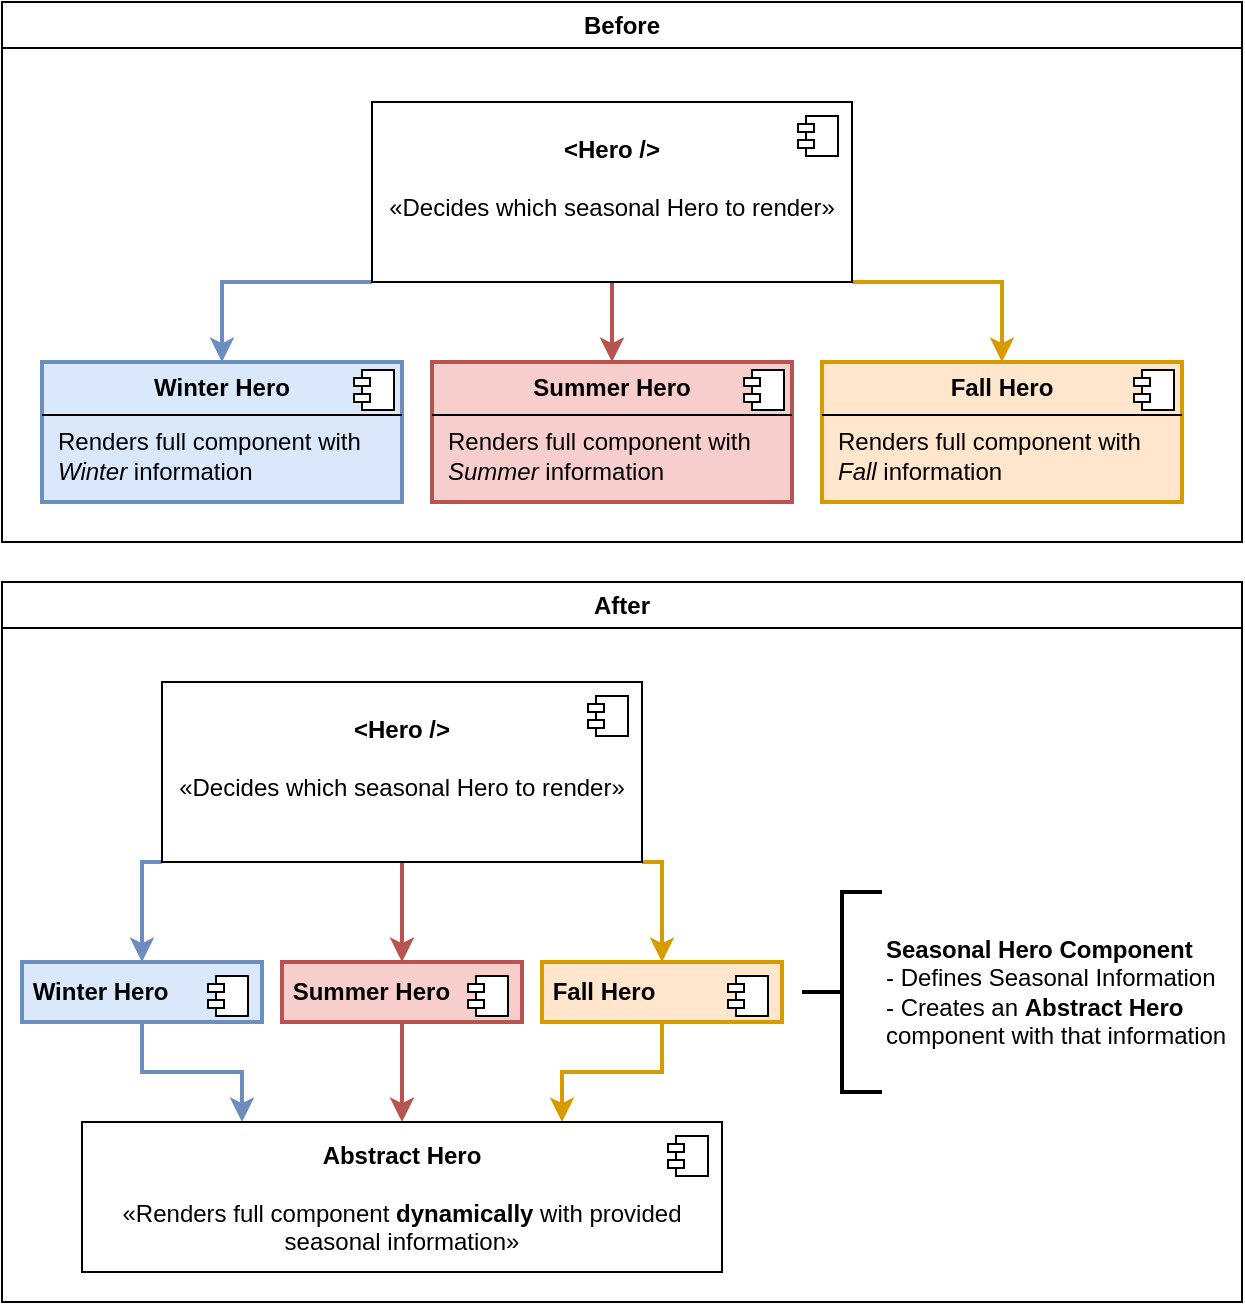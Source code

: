 <mxfile version="28.0.7">
  <diagram name="Page-1" id="cSjFrMsoXzucoti7D4QO">
    <mxGraphModel dx="844" dy="591" grid="1" gridSize="10" guides="1" tooltips="1" connect="1" arrows="1" fold="1" page="1" pageScale="1" pageWidth="850" pageHeight="1100" math="0" shadow="0">
      <root>
        <mxCell id="0" />
        <mxCell id="1" parent="0" />
        <mxCell id="saDV-E0BetmcDKzamTSy-1" value="Before" style="swimlane;whiteSpace=wrap;html=1;" vertex="1" parent="1">
          <mxGeometry x="60" y="130" width="620" height="270" as="geometry" />
        </mxCell>
        <mxCell id="saDV-E0BetmcDKzamTSy-13" style="edgeStyle=orthogonalEdgeStyle;rounded=0;orthogonalLoop=1;jettySize=auto;html=1;entryX=0.5;entryY=0;entryDx=0;entryDy=0;fillColor=#f8cecc;strokeColor=#b85450;strokeWidth=2;" edge="1" parent="saDV-E0BetmcDKzamTSy-1" source="saDV-E0BetmcDKzamTSy-2" target="saDV-E0BetmcDKzamTSy-7">
          <mxGeometry relative="1" as="geometry" />
        </mxCell>
        <mxCell id="saDV-E0BetmcDKzamTSy-14" style="edgeStyle=orthogonalEdgeStyle;rounded=0;orthogonalLoop=1;jettySize=auto;html=1;entryX=0.5;entryY=0;entryDx=0;entryDy=0;fillColor=#ffe6cc;strokeColor=#d79b00;strokeWidth=2;" edge="1" parent="saDV-E0BetmcDKzamTSy-1" source="saDV-E0BetmcDKzamTSy-2" target="saDV-E0BetmcDKzamTSy-9">
          <mxGeometry relative="1" as="geometry">
            <Array as="points">
              <mxPoint x="500" y="140" />
            </Array>
          </mxGeometry>
        </mxCell>
        <mxCell id="saDV-E0BetmcDKzamTSy-15" style="edgeStyle=orthogonalEdgeStyle;rounded=0;orthogonalLoop=1;jettySize=auto;html=1;entryX=0.5;entryY=0;entryDx=0;entryDy=0;fillColor=#dae8fc;strokeColor=#6c8ebf;strokeWidth=2;" edge="1" parent="saDV-E0BetmcDKzamTSy-1" source="saDV-E0BetmcDKzamTSy-2" target="saDV-E0BetmcDKzamTSy-5">
          <mxGeometry relative="1" as="geometry">
            <Array as="points">
              <mxPoint x="110" y="140" />
            </Array>
          </mxGeometry>
        </mxCell>
        <mxCell id="saDV-E0BetmcDKzamTSy-2" value="&lt;div&gt;&lt;b&gt;&amp;lt;Hero&lt;/b&gt;&amp;nbsp;&lt;b&gt;/&amp;gt;&lt;/b&gt;&lt;/div&gt;&lt;br&gt;«Decides which seasonal Hero to render»&lt;div&gt;&lt;br/&gt;&lt;/div&gt;" style="html=1;dropTarget=0;whiteSpace=wrap;" vertex="1" parent="saDV-E0BetmcDKzamTSy-1">
          <mxGeometry x="185" y="50" width="240" height="90" as="geometry" />
        </mxCell>
        <mxCell id="saDV-E0BetmcDKzamTSy-3" value="" style="shape=module;jettyWidth=8;jettyHeight=4;" vertex="1" parent="saDV-E0BetmcDKzamTSy-2">
          <mxGeometry x="1" width="20" height="20" relative="1" as="geometry">
            <mxPoint x="-27" y="7" as="offset" />
          </mxGeometry>
        </mxCell>
        <mxCell id="saDV-E0BetmcDKzamTSy-5" value="&lt;p style=&quot;margin:0px;margin-top:6px;text-align:center;&quot;&gt;&lt;b&gt;Winter Hero&lt;/b&gt;&lt;/p&gt;&lt;hr size=&quot;1&quot; style=&quot;border-style:solid;&quot;&gt;&lt;p style=&quot;margin:0px;margin-left:8px;&quot;&gt;Renders full component with &lt;i&gt;Winter&lt;/i&gt; information&lt;/p&gt;" style="align=left;overflow=fill;html=1;dropTarget=0;whiteSpace=wrap;fillColor=#dae8fc;strokeColor=#6c8ebf;strokeWidth=2;" vertex="1" parent="saDV-E0BetmcDKzamTSy-1">
          <mxGeometry x="20" y="180" width="180" height="70" as="geometry" />
        </mxCell>
        <mxCell id="saDV-E0BetmcDKzamTSy-6" value="" style="shape=component;jettyWidth=8;jettyHeight=4;" vertex="1" parent="saDV-E0BetmcDKzamTSy-5">
          <mxGeometry x="1" width="20" height="20" relative="1" as="geometry">
            <mxPoint x="-24" y="4" as="offset" />
          </mxGeometry>
        </mxCell>
        <mxCell id="saDV-E0BetmcDKzamTSy-7" value="&lt;p style=&quot;margin:0px;margin-top:6px;text-align:center;&quot;&gt;&lt;b&gt;Summer Hero&lt;/b&gt;&lt;/p&gt;&lt;hr size=&quot;1&quot; style=&quot;border-style:solid;&quot;&gt;&lt;p style=&quot;margin:0px;margin-left:8px;&quot;&gt;Renders full component with &lt;i&gt;Summer&lt;/i&gt; information&lt;/p&gt;" style="align=left;overflow=fill;html=1;dropTarget=0;whiteSpace=wrap;fillColor=#f8cecc;strokeColor=#b85450;strokeWidth=2;" vertex="1" parent="saDV-E0BetmcDKzamTSy-1">
          <mxGeometry x="215" y="180" width="180" height="70" as="geometry" />
        </mxCell>
        <mxCell id="saDV-E0BetmcDKzamTSy-8" value="" style="shape=component;jettyWidth=8;jettyHeight=4;" vertex="1" parent="saDV-E0BetmcDKzamTSy-7">
          <mxGeometry x="1" width="20" height="20" relative="1" as="geometry">
            <mxPoint x="-24" y="4" as="offset" />
          </mxGeometry>
        </mxCell>
        <mxCell id="saDV-E0BetmcDKzamTSy-9" value="&lt;p style=&quot;margin:0px;margin-top:6px;text-align:center;&quot;&gt;&lt;b&gt;Fall Hero&lt;/b&gt;&lt;/p&gt;&lt;hr size=&quot;1&quot; style=&quot;border-style:solid;&quot;&gt;&lt;p style=&quot;margin:0px;margin-left:8px;&quot;&gt;Renders full component with &lt;i&gt;Fall&lt;/i&gt; information&lt;/p&gt;" style="align=left;overflow=fill;html=1;dropTarget=0;whiteSpace=wrap;fillColor=#ffe6cc;strokeColor=#d79b00;strokeWidth=2;" vertex="1" parent="saDV-E0BetmcDKzamTSy-1">
          <mxGeometry x="410" y="180" width="180" height="70" as="geometry" />
        </mxCell>
        <mxCell id="saDV-E0BetmcDKzamTSy-10" value="" style="shape=component;jettyWidth=8;jettyHeight=4;" vertex="1" parent="saDV-E0BetmcDKzamTSy-9">
          <mxGeometry x="1" width="20" height="20" relative="1" as="geometry">
            <mxPoint x="-24" y="4" as="offset" />
          </mxGeometry>
        </mxCell>
        <mxCell id="saDV-E0BetmcDKzamTSy-16" value="After" style="swimlane;whiteSpace=wrap;html=1;" vertex="1" parent="1">
          <mxGeometry x="60" y="420" width="620" height="360" as="geometry" />
        </mxCell>
        <mxCell id="saDV-E0BetmcDKzamTSy-34" style="edgeStyle=orthogonalEdgeStyle;rounded=0;orthogonalLoop=1;jettySize=auto;html=1;entryX=0.5;entryY=0;entryDx=0;entryDy=0;fillColor=#ffe6cc;strokeColor=#d79b00;strokeWidth=2;" edge="1" parent="saDV-E0BetmcDKzamTSy-16" source="saDV-E0BetmcDKzamTSy-17" target="saDV-E0BetmcDKzamTSy-31">
          <mxGeometry relative="1" as="geometry">
            <Array as="points">
              <mxPoint x="330" y="140" />
              <mxPoint x="330" y="140" />
            </Array>
          </mxGeometry>
        </mxCell>
        <mxCell id="saDV-E0BetmcDKzamTSy-35" style="edgeStyle=orthogonalEdgeStyle;rounded=0;orthogonalLoop=1;jettySize=auto;html=1;entryX=0.5;entryY=0;entryDx=0;entryDy=0;fillColor=#f8cecc;strokeColor=#b85450;strokeWidth=2;" edge="1" parent="saDV-E0BetmcDKzamTSy-16" source="saDV-E0BetmcDKzamTSy-17" target="saDV-E0BetmcDKzamTSy-29">
          <mxGeometry relative="1" as="geometry">
            <Array as="points">
              <mxPoint x="260" y="140" />
              <mxPoint x="260" y="140" />
            </Array>
          </mxGeometry>
        </mxCell>
        <mxCell id="saDV-E0BetmcDKzamTSy-36" style="edgeStyle=orthogonalEdgeStyle;rounded=0;orthogonalLoop=1;jettySize=auto;html=1;entryX=0.5;entryY=0;entryDx=0;entryDy=0;fillColor=#dae8fc;strokeColor=#6c8ebf;strokeWidth=2;" edge="1" parent="saDV-E0BetmcDKzamTSy-16" source="saDV-E0BetmcDKzamTSy-17" target="saDV-E0BetmcDKzamTSy-27">
          <mxGeometry relative="1" as="geometry">
            <Array as="points">
              <mxPoint x="70" y="140" />
            </Array>
          </mxGeometry>
        </mxCell>
        <mxCell id="saDV-E0BetmcDKzamTSy-17" value="&lt;div&gt;&lt;b&gt;&amp;lt;Hero&lt;/b&gt;&amp;nbsp;&lt;b&gt;/&amp;gt;&lt;/b&gt;&lt;/div&gt;&lt;br&gt;«Decides which seasonal Hero to render»&lt;div&gt;&lt;br/&gt;&lt;/div&gt;" style="html=1;dropTarget=0;whiteSpace=wrap;" vertex="1" parent="saDV-E0BetmcDKzamTSy-16">
          <mxGeometry x="80" y="50" width="240" height="90" as="geometry" />
        </mxCell>
        <mxCell id="saDV-E0BetmcDKzamTSy-18" value="" style="shape=module;jettyWidth=8;jettyHeight=4;" vertex="1" parent="saDV-E0BetmcDKzamTSy-17">
          <mxGeometry x="1" width="20" height="20" relative="1" as="geometry">
            <mxPoint x="-27" y="7" as="offset" />
          </mxGeometry>
        </mxCell>
        <mxCell id="saDV-E0BetmcDKzamTSy-45" style="edgeStyle=orthogonalEdgeStyle;rounded=0;orthogonalLoop=1;jettySize=auto;html=1;entryX=0.25;entryY=0;entryDx=0;entryDy=0;fillColor=#dae8fc;strokeColor=#6c8ebf;strokeWidth=2;" edge="1" parent="saDV-E0BetmcDKzamTSy-16" source="saDV-E0BetmcDKzamTSy-27" target="saDV-E0BetmcDKzamTSy-41">
          <mxGeometry relative="1" as="geometry" />
        </mxCell>
        <mxCell id="saDV-E0BetmcDKzamTSy-27" value="&lt;b&gt;&amp;nbsp;Winter Hero&lt;/b&gt;" style="html=1;dropTarget=0;whiteSpace=wrap;align=left;fillColor=#dae8fc;strokeColor=#6c8ebf;strokeWidth=2;" vertex="1" parent="saDV-E0BetmcDKzamTSy-16">
          <mxGeometry x="10" y="190" width="120" height="30" as="geometry" />
        </mxCell>
        <mxCell id="saDV-E0BetmcDKzamTSy-28" value="" style="shape=module;jettyWidth=8;jettyHeight=4;" vertex="1" parent="saDV-E0BetmcDKzamTSy-27">
          <mxGeometry x="1" width="20" height="20" relative="1" as="geometry">
            <mxPoint x="-27" y="7" as="offset" />
          </mxGeometry>
        </mxCell>
        <mxCell id="saDV-E0BetmcDKzamTSy-46" style="edgeStyle=orthogonalEdgeStyle;rounded=0;orthogonalLoop=1;jettySize=auto;html=1;entryX=0.5;entryY=0;entryDx=0;entryDy=0;fillColor=#f8cecc;strokeColor=#b85450;strokeWidth=2;" edge="1" parent="saDV-E0BetmcDKzamTSy-16" source="saDV-E0BetmcDKzamTSy-29" target="saDV-E0BetmcDKzamTSy-41">
          <mxGeometry relative="1" as="geometry" />
        </mxCell>
        <mxCell id="saDV-E0BetmcDKzamTSy-29" value="&lt;b&gt;&amp;nbsp;Summer Hero&lt;/b&gt;" style="html=1;dropTarget=0;whiteSpace=wrap;align=left;fillColor=#f8cecc;strokeColor=#b85450;strokeWidth=2;" vertex="1" parent="saDV-E0BetmcDKzamTSy-16">
          <mxGeometry x="140" y="190" width="120" height="30" as="geometry" />
        </mxCell>
        <mxCell id="saDV-E0BetmcDKzamTSy-30" value="" style="shape=module;jettyWidth=8;jettyHeight=4;" vertex="1" parent="saDV-E0BetmcDKzamTSy-29">
          <mxGeometry x="1" width="20" height="20" relative="1" as="geometry">
            <mxPoint x="-27" y="7" as="offset" />
          </mxGeometry>
        </mxCell>
        <mxCell id="saDV-E0BetmcDKzamTSy-44" style="edgeStyle=orthogonalEdgeStyle;rounded=0;orthogonalLoop=1;jettySize=auto;html=1;entryX=0.75;entryY=0;entryDx=0;entryDy=0;fillColor=#ffe6cc;strokeColor=#d79b00;strokeWidth=2;" edge="1" parent="saDV-E0BetmcDKzamTSy-16" source="saDV-E0BetmcDKzamTSy-31" target="saDV-E0BetmcDKzamTSy-41">
          <mxGeometry relative="1" as="geometry" />
        </mxCell>
        <mxCell id="saDV-E0BetmcDKzamTSy-31" value="&lt;b&gt;&amp;nbsp;Fall Hero&lt;/b&gt;" style="html=1;dropTarget=0;whiteSpace=wrap;align=left;fillColor=#ffe6cc;strokeColor=#d79b00;strokeWidth=2;" vertex="1" parent="saDV-E0BetmcDKzamTSy-16">
          <mxGeometry x="270" y="190" width="120" height="30" as="geometry" />
        </mxCell>
        <mxCell id="saDV-E0BetmcDKzamTSy-32" value="" style="shape=module;jettyWidth=8;jettyHeight=4;" vertex="1" parent="saDV-E0BetmcDKzamTSy-31">
          <mxGeometry x="1" width="20" height="20" relative="1" as="geometry">
            <mxPoint x="-27" y="7" as="offset" />
          </mxGeometry>
        </mxCell>
        <mxCell id="saDV-E0BetmcDKzamTSy-33" value="&lt;b&gt;Seasonal Hero Component&lt;/b&gt;&lt;div&gt;- Defines Seasonal Information&lt;/div&gt;&lt;div&gt;- Creates an &lt;b&gt;Abstract Hero&lt;/b&gt;&lt;/div&gt;&lt;div&gt;component&amp;nbsp;&lt;span style=&quot;background-color: transparent; color: light-dark(rgb(0, 0, 0), rgb(255, 255, 255));&quot;&gt;with that information&lt;/span&gt;&lt;/div&gt;" style="strokeWidth=2;html=1;shape=mxgraph.flowchart.annotation_2;align=left;labelPosition=right;pointerEvents=1;" vertex="1" parent="saDV-E0BetmcDKzamTSy-16">
          <mxGeometry x="400" y="155" width="40" height="100" as="geometry" />
        </mxCell>
        <mxCell id="saDV-E0BetmcDKzamTSy-41" value="&lt;div&gt;&lt;b style=&quot;background-color: transparent; color: light-dark(rgb(0, 0, 0), rgb(255, 255, 255));&quot;&gt;Abstract Hero&lt;/b&gt;&lt;/div&gt;&lt;div&gt;&lt;b&gt;&lt;br&gt;&lt;/b&gt;«Renders full component &lt;b&gt;dynamically&lt;/b&gt;&amp;nbsp;with provided seasonal information»&lt;/div&gt;" style="html=1;dropTarget=0;whiteSpace=wrap;" vertex="1" parent="saDV-E0BetmcDKzamTSy-16">
          <mxGeometry x="40" y="270" width="320" height="75" as="geometry" />
        </mxCell>
        <mxCell id="saDV-E0BetmcDKzamTSy-42" value="" style="shape=module;jettyWidth=8;jettyHeight=4;" vertex="1" parent="saDV-E0BetmcDKzamTSy-41">
          <mxGeometry x="1" width="20" height="20" relative="1" as="geometry">
            <mxPoint x="-27" y="7" as="offset" />
          </mxGeometry>
        </mxCell>
      </root>
    </mxGraphModel>
  </diagram>
</mxfile>
